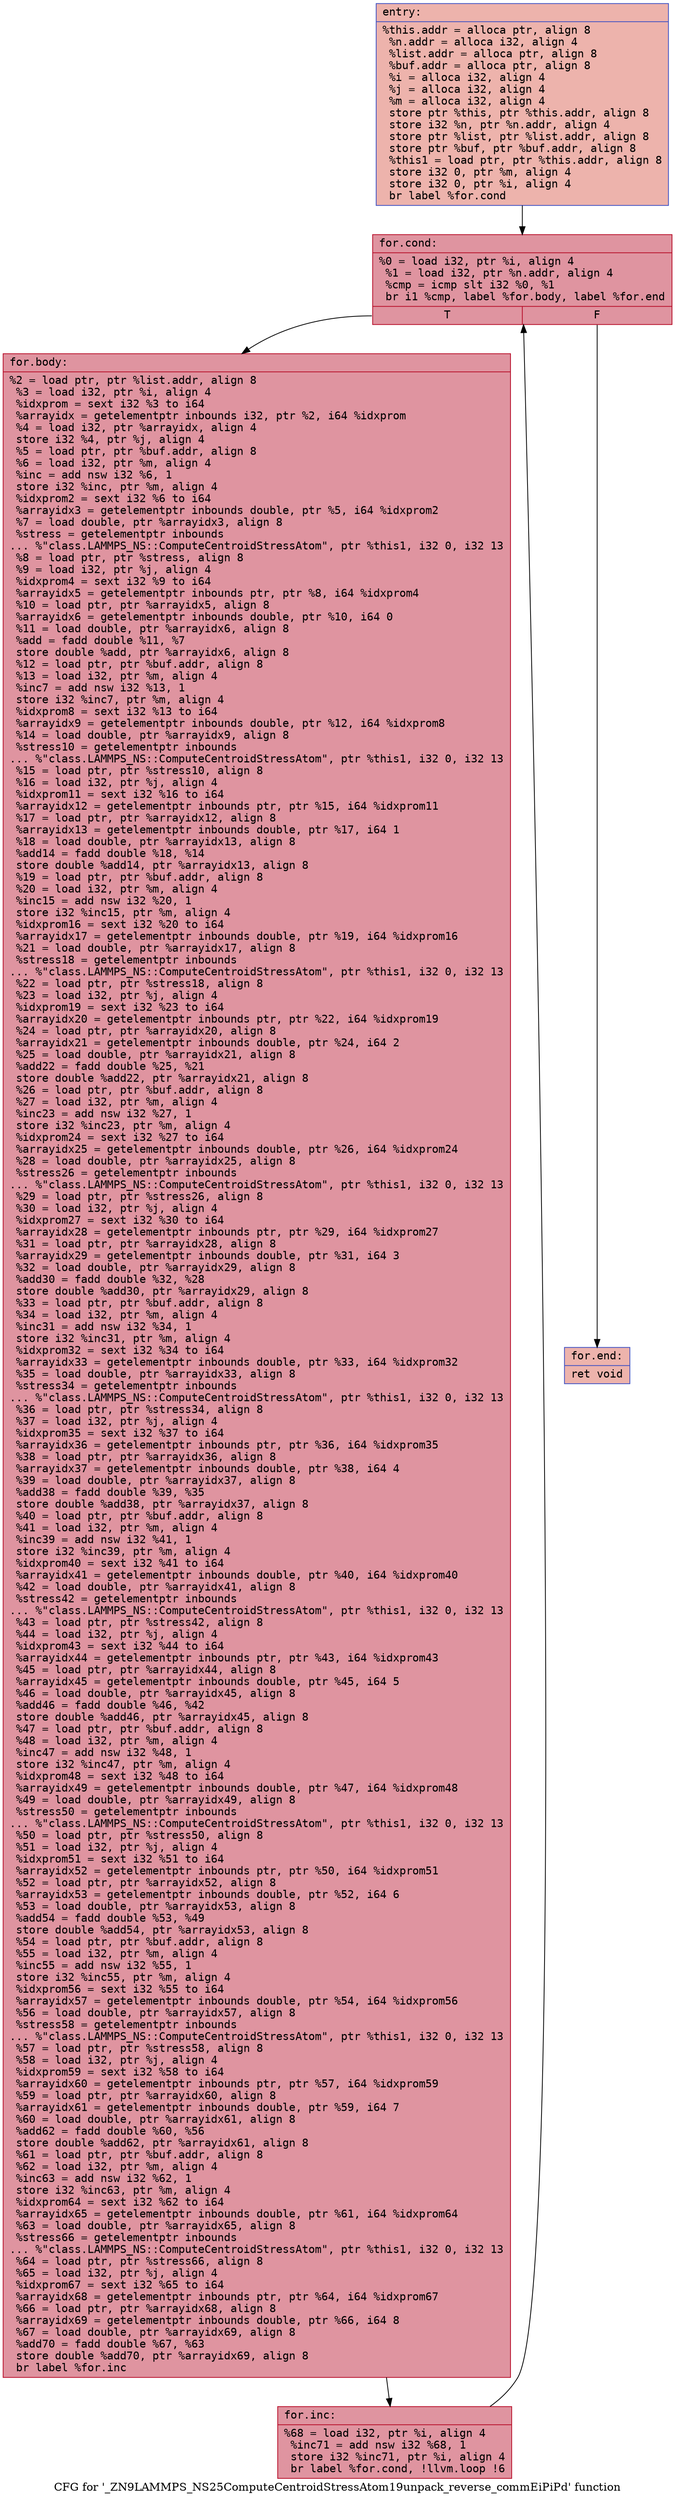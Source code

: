 digraph "CFG for '_ZN9LAMMPS_NS25ComputeCentroidStressAtom19unpack_reverse_commEiPiPd' function" {
	label="CFG for '_ZN9LAMMPS_NS25ComputeCentroidStressAtom19unpack_reverse_commEiPiPd' function";

	Node0x55f91830b1e0 [shape=record,color="#3d50c3ff", style=filled, fillcolor="#d6524470" fontname="Courier",label="{entry:\l|  %this.addr = alloca ptr, align 8\l  %n.addr = alloca i32, align 4\l  %list.addr = alloca ptr, align 8\l  %buf.addr = alloca ptr, align 8\l  %i = alloca i32, align 4\l  %j = alloca i32, align 4\l  %m = alloca i32, align 4\l  store ptr %this, ptr %this.addr, align 8\l  store i32 %n, ptr %n.addr, align 4\l  store ptr %list, ptr %list.addr, align 8\l  store ptr %buf, ptr %buf.addr, align 8\l  %this1 = load ptr, ptr %this.addr, align 8\l  store i32 0, ptr %m, align 4\l  store i32 0, ptr %i, align 4\l  br label %for.cond\l}"];
	Node0x55f91830b1e0 -> Node0x55f91830d660[tooltip="entry -> for.cond\nProbability 100.00%" ];
	Node0x55f91830d660 [shape=record,color="#b70d28ff", style=filled, fillcolor="#b70d2870" fontname="Courier",label="{for.cond:\l|  %0 = load i32, ptr %i, align 4\l  %1 = load i32, ptr %n.addr, align 4\l  %cmp = icmp slt i32 %0, %1\l  br i1 %cmp, label %for.body, label %for.end\l|{<s0>T|<s1>F}}"];
	Node0x55f91830d660:s0 -> Node0x55f91830d900[tooltip="for.cond -> for.body\nProbability 96.88%" ];
	Node0x55f91830d660:s1 -> Node0x55f91830d980[tooltip="for.cond -> for.end\nProbability 3.12%" ];
	Node0x55f91830d900 [shape=record,color="#b70d28ff", style=filled, fillcolor="#b70d2870" fontname="Courier",label="{for.body:\l|  %2 = load ptr, ptr %list.addr, align 8\l  %3 = load i32, ptr %i, align 4\l  %idxprom = sext i32 %3 to i64\l  %arrayidx = getelementptr inbounds i32, ptr %2, i64 %idxprom\l  %4 = load i32, ptr %arrayidx, align 4\l  store i32 %4, ptr %j, align 4\l  %5 = load ptr, ptr %buf.addr, align 8\l  %6 = load i32, ptr %m, align 4\l  %inc = add nsw i32 %6, 1\l  store i32 %inc, ptr %m, align 4\l  %idxprom2 = sext i32 %6 to i64\l  %arrayidx3 = getelementptr inbounds double, ptr %5, i64 %idxprom2\l  %7 = load double, ptr %arrayidx3, align 8\l  %stress = getelementptr inbounds\l... %\"class.LAMMPS_NS::ComputeCentroidStressAtom\", ptr %this1, i32 0, i32 13\l  %8 = load ptr, ptr %stress, align 8\l  %9 = load i32, ptr %j, align 4\l  %idxprom4 = sext i32 %9 to i64\l  %arrayidx5 = getelementptr inbounds ptr, ptr %8, i64 %idxprom4\l  %10 = load ptr, ptr %arrayidx5, align 8\l  %arrayidx6 = getelementptr inbounds double, ptr %10, i64 0\l  %11 = load double, ptr %arrayidx6, align 8\l  %add = fadd double %11, %7\l  store double %add, ptr %arrayidx6, align 8\l  %12 = load ptr, ptr %buf.addr, align 8\l  %13 = load i32, ptr %m, align 4\l  %inc7 = add nsw i32 %13, 1\l  store i32 %inc7, ptr %m, align 4\l  %idxprom8 = sext i32 %13 to i64\l  %arrayidx9 = getelementptr inbounds double, ptr %12, i64 %idxprom8\l  %14 = load double, ptr %arrayidx9, align 8\l  %stress10 = getelementptr inbounds\l... %\"class.LAMMPS_NS::ComputeCentroidStressAtom\", ptr %this1, i32 0, i32 13\l  %15 = load ptr, ptr %stress10, align 8\l  %16 = load i32, ptr %j, align 4\l  %idxprom11 = sext i32 %16 to i64\l  %arrayidx12 = getelementptr inbounds ptr, ptr %15, i64 %idxprom11\l  %17 = load ptr, ptr %arrayidx12, align 8\l  %arrayidx13 = getelementptr inbounds double, ptr %17, i64 1\l  %18 = load double, ptr %arrayidx13, align 8\l  %add14 = fadd double %18, %14\l  store double %add14, ptr %arrayidx13, align 8\l  %19 = load ptr, ptr %buf.addr, align 8\l  %20 = load i32, ptr %m, align 4\l  %inc15 = add nsw i32 %20, 1\l  store i32 %inc15, ptr %m, align 4\l  %idxprom16 = sext i32 %20 to i64\l  %arrayidx17 = getelementptr inbounds double, ptr %19, i64 %idxprom16\l  %21 = load double, ptr %arrayidx17, align 8\l  %stress18 = getelementptr inbounds\l... %\"class.LAMMPS_NS::ComputeCentroidStressAtom\", ptr %this1, i32 0, i32 13\l  %22 = load ptr, ptr %stress18, align 8\l  %23 = load i32, ptr %j, align 4\l  %idxprom19 = sext i32 %23 to i64\l  %arrayidx20 = getelementptr inbounds ptr, ptr %22, i64 %idxprom19\l  %24 = load ptr, ptr %arrayidx20, align 8\l  %arrayidx21 = getelementptr inbounds double, ptr %24, i64 2\l  %25 = load double, ptr %arrayidx21, align 8\l  %add22 = fadd double %25, %21\l  store double %add22, ptr %arrayidx21, align 8\l  %26 = load ptr, ptr %buf.addr, align 8\l  %27 = load i32, ptr %m, align 4\l  %inc23 = add nsw i32 %27, 1\l  store i32 %inc23, ptr %m, align 4\l  %idxprom24 = sext i32 %27 to i64\l  %arrayidx25 = getelementptr inbounds double, ptr %26, i64 %idxprom24\l  %28 = load double, ptr %arrayidx25, align 8\l  %stress26 = getelementptr inbounds\l... %\"class.LAMMPS_NS::ComputeCentroidStressAtom\", ptr %this1, i32 0, i32 13\l  %29 = load ptr, ptr %stress26, align 8\l  %30 = load i32, ptr %j, align 4\l  %idxprom27 = sext i32 %30 to i64\l  %arrayidx28 = getelementptr inbounds ptr, ptr %29, i64 %idxprom27\l  %31 = load ptr, ptr %arrayidx28, align 8\l  %arrayidx29 = getelementptr inbounds double, ptr %31, i64 3\l  %32 = load double, ptr %arrayidx29, align 8\l  %add30 = fadd double %32, %28\l  store double %add30, ptr %arrayidx29, align 8\l  %33 = load ptr, ptr %buf.addr, align 8\l  %34 = load i32, ptr %m, align 4\l  %inc31 = add nsw i32 %34, 1\l  store i32 %inc31, ptr %m, align 4\l  %idxprom32 = sext i32 %34 to i64\l  %arrayidx33 = getelementptr inbounds double, ptr %33, i64 %idxprom32\l  %35 = load double, ptr %arrayidx33, align 8\l  %stress34 = getelementptr inbounds\l... %\"class.LAMMPS_NS::ComputeCentroidStressAtom\", ptr %this1, i32 0, i32 13\l  %36 = load ptr, ptr %stress34, align 8\l  %37 = load i32, ptr %j, align 4\l  %idxprom35 = sext i32 %37 to i64\l  %arrayidx36 = getelementptr inbounds ptr, ptr %36, i64 %idxprom35\l  %38 = load ptr, ptr %arrayidx36, align 8\l  %arrayidx37 = getelementptr inbounds double, ptr %38, i64 4\l  %39 = load double, ptr %arrayidx37, align 8\l  %add38 = fadd double %39, %35\l  store double %add38, ptr %arrayidx37, align 8\l  %40 = load ptr, ptr %buf.addr, align 8\l  %41 = load i32, ptr %m, align 4\l  %inc39 = add nsw i32 %41, 1\l  store i32 %inc39, ptr %m, align 4\l  %idxprom40 = sext i32 %41 to i64\l  %arrayidx41 = getelementptr inbounds double, ptr %40, i64 %idxprom40\l  %42 = load double, ptr %arrayidx41, align 8\l  %stress42 = getelementptr inbounds\l... %\"class.LAMMPS_NS::ComputeCentroidStressAtom\", ptr %this1, i32 0, i32 13\l  %43 = load ptr, ptr %stress42, align 8\l  %44 = load i32, ptr %j, align 4\l  %idxprom43 = sext i32 %44 to i64\l  %arrayidx44 = getelementptr inbounds ptr, ptr %43, i64 %idxprom43\l  %45 = load ptr, ptr %arrayidx44, align 8\l  %arrayidx45 = getelementptr inbounds double, ptr %45, i64 5\l  %46 = load double, ptr %arrayidx45, align 8\l  %add46 = fadd double %46, %42\l  store double %add46, ptr %arrayidx45, align 8\l  %47 = load ptr, ptr %buf.addr, align 8\l  %48 = load i32, ptr %m, align 4\l  %inc47 = add nsw i32 %48, 1\l  store i32 %inc47, ptr %m, align 4\l  %idxprom48 = sext i32 %48 to i64\l  %arrayidx49 = getelementptr inbounds double, ptr %47, i64 %idxprom48\l  %49 = load double, ptr %arrayidx49, align 8\l  %stress50 = getelementptr inbounds\l... %\"class.LAMMPS_NS::ComputeCentroidStressAtom\", ptr %this1, i32 0, i32 13\l  %50 = load ptr, ptr %stress50, align 8\l  %51 = load i32, ptr %j, align 4\l  %idxprom51 = sext i32 %51 to i64\l  %arrayidx52 = getelementptr inbounds ptr, ptr %50, i64 %idxprom51\l  %52 = load ptr, ptr %arrayidx52, align 8\l  %arrayidx53 = getelementptr inbounds double, ptr %52, i64 6\l  %53 = load double, ptr %arrayidx53, align 8\l  %add54 = fadd double %53, %49\l  store double %add54, ptr %arrayidx53, align 8\l  %54 = load ptr, ptr %buf.addr, align 8\l  %55 = load i32, ptr %m, align 4\l  %inc55 = add nsw i32 %55, 1\l  store i32 %inc55, ptr %m, align 4\l  %idxprom56 = sext i32 %55 to i64\l  %arrayidx57 = getelementptr inbounds double, ptr %54, i64 %idxprom56\l  %56 = load double, ptr %arrayidx57, align 8\l  %stress58 = getelementptr inbounds\l... %\"class.LAMMPS_NS::ComputeCentroidStressAtom\", ptr %this1, i32 0, i32 13\l  %57 = load ptr, ptr %stress58, align 8\l  %58 = load i32, ptr %j, align 4\l  %idxprom59 = sext i32 %58 to i64\l  %arrayidx60 = getelementptr inbounds ptr, ptr %57, i64 %idxprom59\l  %59 = load ptr, ptr %arrayidx60, align 8\l  %arrayidx61 = getelementptr inbounds double, ptr %59, i64 7\l  %60 = load double, ptr %arrayidx61, align 8\l  %add62 = fadd double %60, %56\l  store double %add62, ptr %arrayidx61, align 8\l  %61 = load ptr, ptr %buf.addr, align 8\l  %62 = load i32, ptr %m, align 4\l  %inc63 = add nsw i32 %62, 1\l  store i32 %inc63, ptr %m, align 4\l  %idxprom64 = sext i32 %62 to i64\l  %arrayidx65 = getelementptr inbounds double, ptr %61, i64 %idxprom64\l  %63 = load double, ptr %arrayidx65, align 8\l  %stress66 = getelementptr inbounds\l... %\"class.LAMMPS_NS::ComputeCentroidStressAtom\", ptr %this1, i32 0, i32 13\l  %64 = load ptr, ptr %stress66, align 8\l  %65 = load i32, ptr %j, align 4\l  %idxprom67 = sext i32 %65 to i64\l  %arrayidx68 = getelementptr inbounds ptr, ptr %64, i64 %idxprom67\l  %66 = load ptr, ptr %arrayidx68, align 8\l  %arrayidx69 = getelementptr inbounds double, ptr %66, i64 8\l  %67 = load double, ptr %arrayidx69, align 8\l  %add70 = fadd double %67, %63\l  store double %add70, ptr %arrayidx69, align 8\l  br label %for.inc\l}"];
	Node0x55f91830d900 -> Node0x55f918314b70[tooltip="for.body -> for.inc\nProbability 100.00%" ];
	Node0x55f918314b70 [shape=record,color="#b70d28ff", style=filled, fillcolor="#b70d2870" fontname="Courier",label="{for.inc:\l|  %68 = load i32, ptr %i, align 4\l  %inc71 = add nsw i32 %68, 1\l  store i32 %inc71, ptr %i, align 4\l  br label %for.cond, !llvm.loop !6\l}"];
	Node0x55f918314b70 -> Node0x55f91830d660[tooltip="for.inc -> for.cond\nProbability 100.00%" ];
	Node0x55f91830d980 [shape=record,color="#3d50c3ff", style=filled, fillcolor="#d6524470" fontname="Courier",label="{for.end:\l|  ret void\l}"];
}
